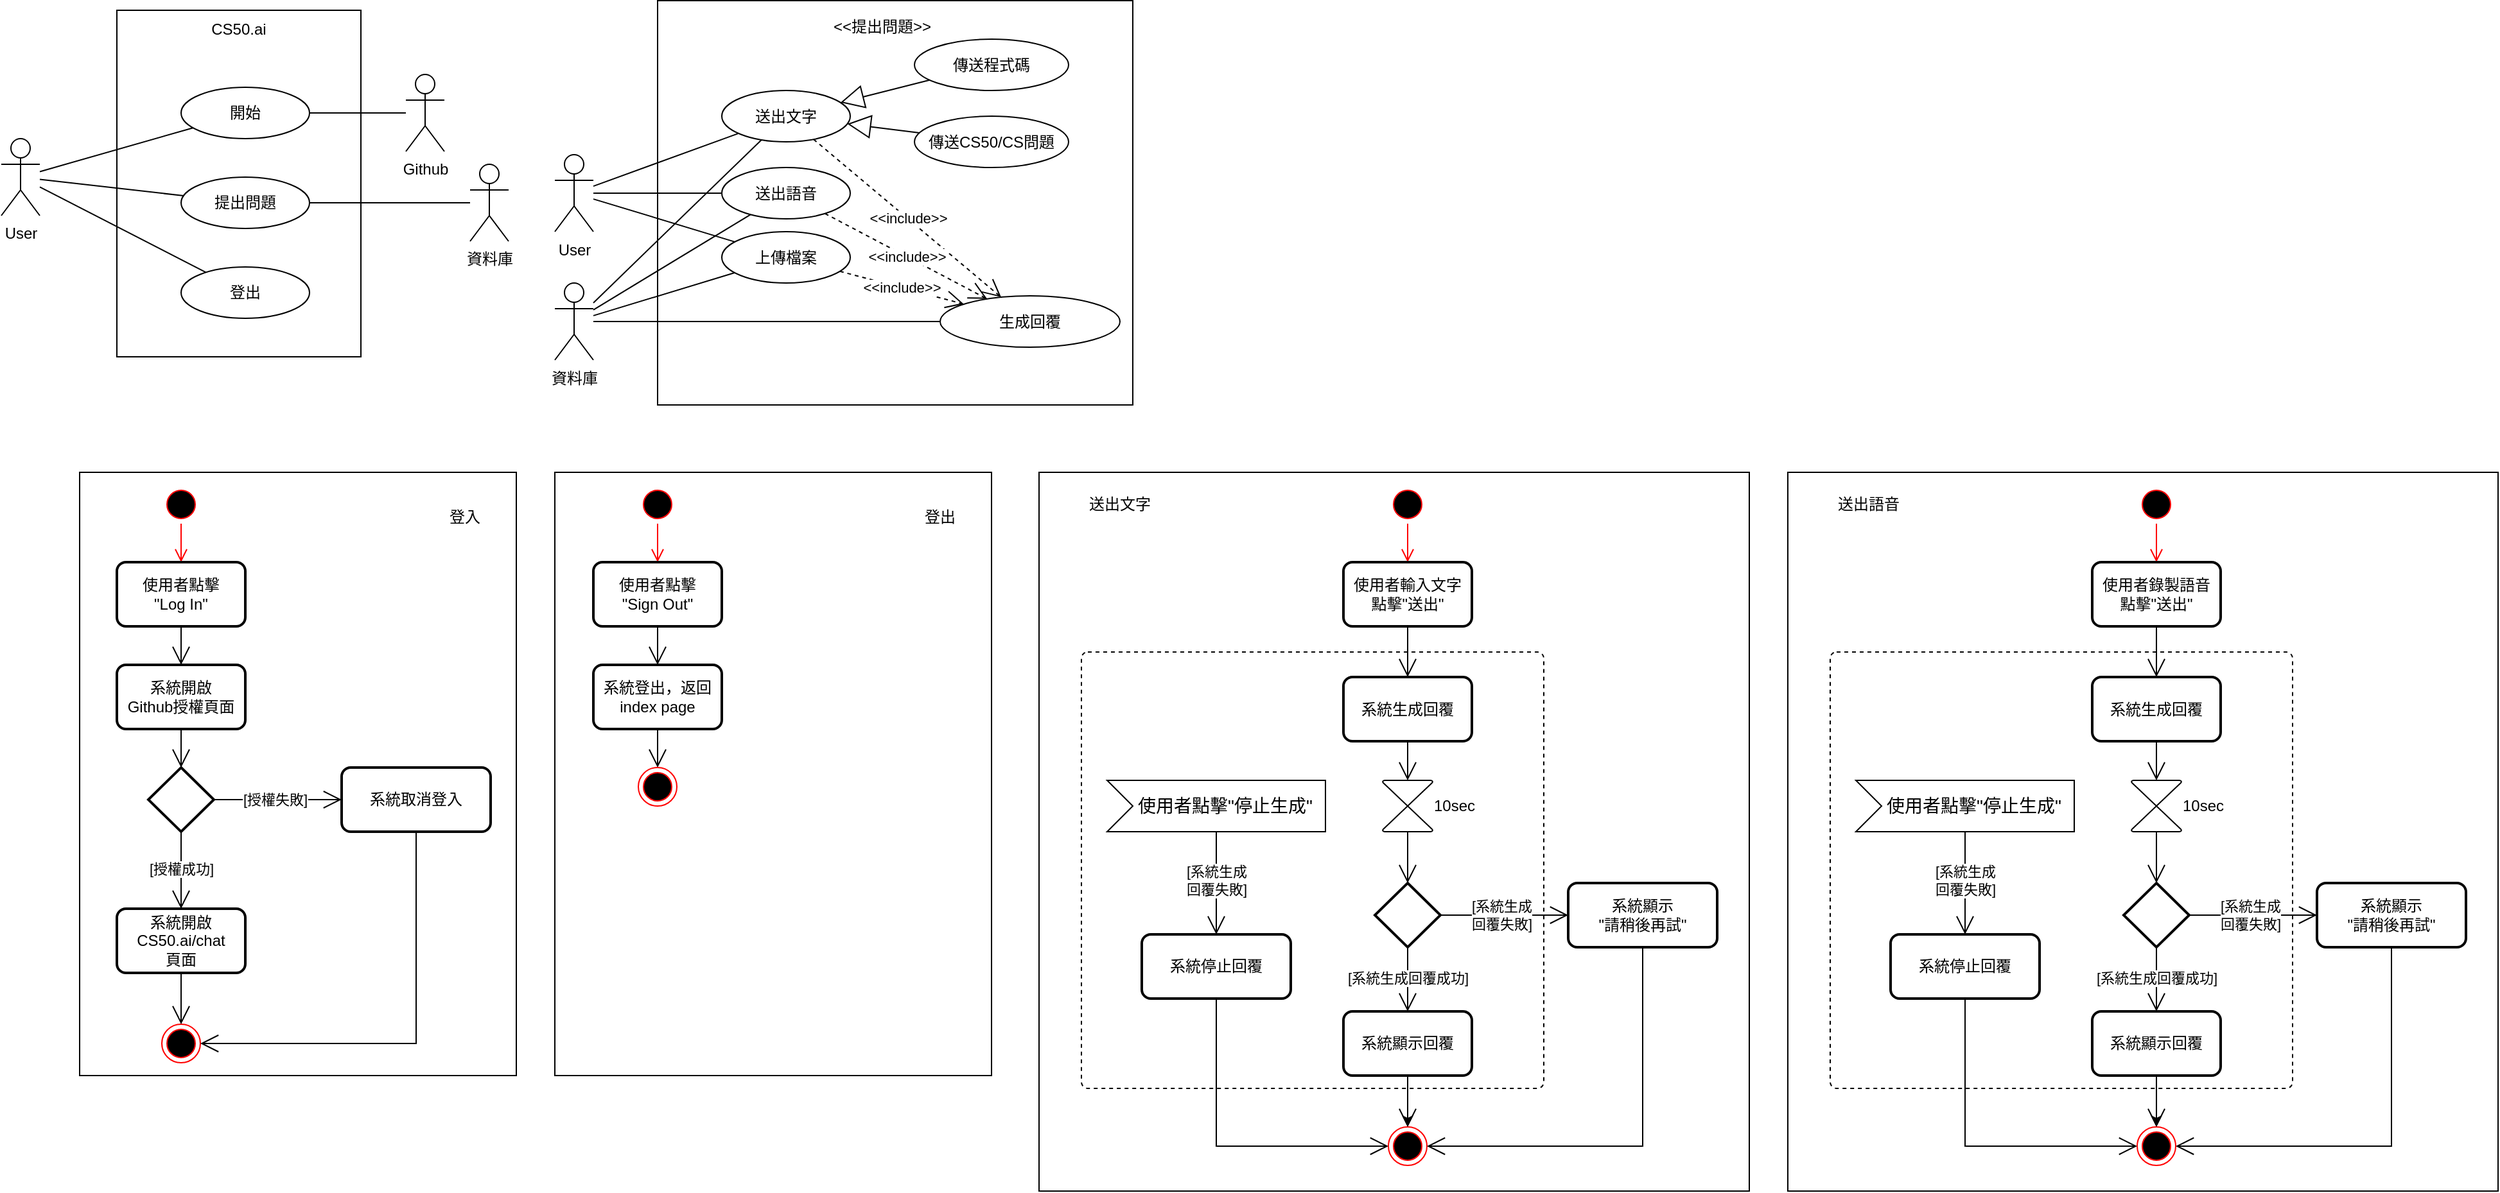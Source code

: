 <mxfile version="22.0.4" type="github">
  <diagram name="第 1 页" id="ECU1dcljr8OWgzyjqa00">
    <mxGraphModel dx="1433" dy="593" grid="1" gridSize="10" guides="1" tooltips="1" connect="1" arrows="1" fold="1" page="1" pageScale="1" pageWidth="827" pageHeight="1169" math="0" shadow="0">
      <root>
        <mxCell id="0" />
        <mxCell id="1" parent="0" />
        <mxCell id="Grxb-lrWiW7wxGSLLTz9-132" value="" style="rounded=0;whiteSpace=wrap;html=1;shadow=0;" vertex="1" parent="1">
          <mxGeometry x="827" y="400" width="553" height="560" as="geometry" />
        </mxCell>
        <mxCell id="Grxb-lrWiW7wxGSLLTz9-131" value="" style="html=1;align=center;verticalAlign=top;rounded=1;absoluteArcSize=1;arcSize=10;dashed=1;whiteSpace=wrap;" vertex="1" parent="1">
          <mxGeometry x="860" y="540" width="360" height="340" as="geometry" />
        </mxCell>
        <mxCell id="Grxb-lrWiW7wxGSLLTz9-94" value="" style="rounded=0;whiteSpace=wrap;html=1;shadow=0;" vertex="1" parent="1">
          <mxGeometry x="450" y="400" width="340" height="470" as="geometry" />
        </mxCell>
        <mxCell id="Grxb-lrWiW7wxGSLLTz9-93" value="" style="rounded=0;whiteSpace=wrap;html=1;" vertex="1" parent="1">
          <mxGeometry x="80" y="400" width="340" height="470" as="geometry" />
        </mxCell>
        <mxCell id="Grxb-lrWiW7wxGSLLTz9-46" value="" style="rounded=0;whiteSpace=wrap;html=1;" vertex="1" parent="1">
          <mxGeometry x="530" y="32.5" width="370" height="315" as="geometry" />
        </mxCell>
        <mxCell id="Grxb-lrWiW7wxGSLLTz9-44" value="" style="rounded=0;whiteSpace=wrap;html=1;" vertex="1" parent="1">
          <mxGeometry x="109" y="40" width="190" height="270" as="geometry" />
        </mxCell>
        <mxCell id="Grxb-lrWiW7wxGSLLTz9-1" value="User" style="shape=umlActor;verticalLabelPosition=bottom;verticalAlign=top;html=1;outlineConnect=0;" vertex="1" parent="1">
          <mxGeometry x="19" y="140" width="30" height="60" as="geometry" />
        </mxCell>
        <mxCell id="Grxb-lrWiW7wxGSLLTz9-2" value="送出語音" style="ellipse;whiteSpace=wrap;html=1;" vertex="1" parent="1">
          <mxGeometry x="580" y="162.5" width="100" height="40" as="geometry" />
        </mxCell>
        <mxCell id="Grxb-lrWiW7wxGSLLTz9-4" value="送出文字" style="ellipse;whiteSpace=wrap;html=1;" vertex="1" parent="1">
          <mxGeometry x="580" y="102.5" width="100" height="40" as="geometry" />
        </mxCell>
        <mxCell id="Grxb-lrWiW7wxGSLLTz9-5" value="傳送程式碼" style="ellipse;whiteSpace=wrap;html=1;" vertex="1" parent="1">
          <mxGeometry x="730" y="62.5" width="120" height="40" as="geometry" />
        </mxCell>
        <mxCell id="Grxb-lrWiW7wxGSLLTz9-6" value="傳送CS50/CS問題" style="ellipse;whiteSpace=wrap;html=1;" vertex="1" parent="1">
          <mxGeometry x="730" y="122.5" width="120" height="40" as="geometry" />
        </mxCell>
        <mxCell id="Grxb-lrWiW7wxGSLLTz9-7" value="開始" style="ellipse;whiteSpace=wrap;html=1;" vertex="1" parent="1">
          <mxGeometry x="159" y="100" width="100" height="40" as="geometry" />
        </mxCell>
        <mxCell id="Grxb-lrWiW7wxGSLLTz9-8" value="登出" style="ellipse;whiteSpace=wrap;html=1;" vertex="1" parent="1">
          <mxGeometry x="159" y="240" width="100" height="40" as="geometry" />
        </mxCell>
        <mxCell id="Grxb-lrWiW7wxGSLLTz9-10" value="" style="endArrow=none;html=1;rounded=0;" edge="1" parent="1" source="Grxb-lrWiW7wxGSLLTz9-33" target="Grxb-lrWiW7wxGSLLTz9-4">
          <mxGeometry width="50" height="50" relative="1" as="geometry">
            <mxPoint x="800" y="-77.5" as="sourcePoint" />
            <mxPoint x="850" y="-127.5" as="targetPoint" />
          </mxGeometry>
        </mxCell>
        <mxCell id="Grxb-lrWiW7wxGSLLTz9-11" value="" style="endArrow=none;html=1;rounded=0;" edge="1" parent="1" source="Grxb-lrWiW7wxGSLLTz9-33" target="Grxb-lrWiW7wxGSLLTz9-2">
          <mxGeometry width="50" height="50" relative="1" as="geometry">
            <mxPoint x="800" y="-77.5" as="sourcePoint" />
            <mxPoint x="850" y="-127.5" as="targetPoint" />
          </mxGeometry>
        </mxCell>
        <mxCell id="Grxb-lrWiW7wxGSLLTz9-12" value="" style="endArrow=none;html=1;rounded=0;" edge="1" parent="1" source="Grxb-lrWiW7wxGSLLTz9-33" target="Grxb-lrWiW7wxGSLLTz9-3">
          <mxGeometry width="50" height="50" relative="1" as="geometry">
            <mxPoint x="480" y="-104.5" as="sourcePoint" />
            <mxPoint x="590" y="-152.5" as="targetPoint" />
          </mxGeometry>
        </mxCell>
        <mxCell id="Grxb-lrWiW7wxGSLLTz9-13" value="" style="endArrow=none;html=1;rounded=0;" edge="1" parent="1" source="Grxb-lrWiW7wxGSLLTz9-1" target="Grxb-lrWiW7wxGSLLTz9-7">
          <mxGeometry width="50" height="50" relative="1" as="geometry">
            <mxPoint x="44" y="240" as="sourcePoint" />
            <mxPoint x="153" y="240" as="targetPoint" />
          </mxGeometry>
        </mxCell>
        <mxCell id="Grxb-lrWiW7wxGSLLTz9-14" value="" style="endArrow=none;html=1;rounded=0;" edge="1" parent="1" source="Grxb-lrWiW7wxGSLLTz9-1" target="Grxb-lrWiW7wxGSLLTz9-8">
          <mxGeometry width="50" height="50" relative="1" as="geometry">
            <mxPoint x="59" y="246" as="sourcePoint" />
            <mxPoint x="167" y="286" as="targetPoint" />
          </mxGeometry>
        </mxCell>
        <mxCell id="Grxb-lrWiW7wxGSLLTz9-20" value="資料庫" style="shape=umlActor;verticalLabelPosition=bottom;verticalAlign=top;html=1;" vertex="1" parent="1">
          <mxGeometry x="450" y="252.5" width="30" height="60" as="geometry" />
        </mxCell>
        <mxCell id="Grxb-lrWiW7wxGSLLTz9-21" value="生成回覆" style="ellipse;whiteSpace=wrap;html=1;" vertex="1" parent="1">
          <mxGeometry x="750" y="262.5" width="140" height="40" as="geometry" />
        </mxCell>
        <mxCell id="Grxb-lrWiW7wxGSLLTz9-22" value="&amp;lt;&amp;lt;include&amp;gt;&amp;gt;" style="endArrow=open;endSize=12;dashed=1;html=1;rounded=0;" edge="1" parent="1" source="Grxb-lrWiW7wxGSLLTz9-4" target="Grxb-lrWiW7wxGSLLTz9-21">
          <mxGeometry width="160" relative="1" as="geometry">
            <mxPoint x="660" y="-97.5" as="sourcePoint" />
            <mxPoint x="820" y="-97.5" as="targetPoint" />
          </mxGeometry>
        </mxCell>
        <mxCell id="Grxb-lrWiW7wxGSLLTz9-23" value="&amp;lt;&amp;lt;include&amp;gt;&amp;gt;" style="endArrow=open;endSize=12;dashed=1;html=1;rounded=0;" edge="1" parent="1" source="Grxb-lrWiW7wxGSLLTz9-2" target="Grxb-lrWiW7wxGSLLTz9-21">
          <mxGeometry width="160" relative="1" as="geometry">
            <mxPoint x="660" y="-193.5" as="sourcePoint" />
            <mxPoint x="859" y="-113.5" as="targetPoint" />
          </mxGeometry>
        </mxCell>
        <mxCell id="Grxb-lrWiW7wxGSLLTz9-24" value="&amp;lt;&amp;lt;include&amp;gt;&amp;gt;" style="endArrow=open;endSize=12;dashed=1;html=1;rounded=0;" edge="1" parent="1" source="Grxb-lrWiW7wxGSLLTz9-3" target="Grxb-lrWiW7wxGSLLTz9-21">
          <mxGeometry width="160" relative="1" as="geometry">
            <mxPoint x="672" y="-122.5" as="sourcePoint" />
            <mxPoint x="835" y="-104.5" as="targetPoint" />
          </mxGeometry>
        </mxCell>
        <mxCell id="Grxb-lrWiW7wxGSLLTz9-25" value="" style="endArrow=none;html=1;rounded=0;" edge="1" parent="1" source="Grxb-lrWiW7wxGSLLTz9-3" target="Grxb-lrWiW7wxGSLLTz9-20">
          <mxGeometry width="50" height="50" relative="1" as="geometry">
            <mxPoint x="480" y="-107.5" as="sourcePoint" />
            <mxPoint x="599" y="-190.5" as="targetPoint" />
          </mxGeometry>
        </mxCell>
        <mxCell id="Grxb-lrWiW7wxGSLLTz9-28" value="" style="endArrow=none;html=1;rounded=0;" edge="1" parent="1" source="Grxb-lrWiW7wxGSLLTz9-2" target="Grxb-lrWiW7wxGSLLTz9-20">
          <mxGeometry width="50" height="50" relative="1" as="geometry">
            <mxPoint x="666" y="-196.5" as="sourcePoint" />
            <mxPoint x="1020" y="-101.5" as="targetPoint" />
          </mxGeometry>
        </mxCell>
        <mxCell id="Grxb-lrWiW7wxGSLLTz9-29" value="" style="endArrow=none;html=1;rounded=0;" edge="1" parent="1" source="Grxb-lrWiW7wxGSLLTz9-20" target="Grxb-lrWiW7wxGSLLTz9-21">
          <mxGeometry width="50" height="50" relative="1" as="geometry">
            <mxPoint x="673" y="-123.5" as="sourcePoint" />
            <mxPoint x="800" y="302.5" as="targetPoint" />
          </mxGeometry>
        </mxCell>
        <mxCell id="Grxb-lrWiW7wxGSLLTz9-31" value="Github" style="shape=umlActor;verticalLabelPosition=bottom;verticalAlign=top;html=1;" vertex="1" parent="1">
          <mxGeometry x="334" y="90" width="30" height="60" as="geometry" />
        </mxCell>
        <mxCell id="Grxb-lrWiW7wxGSLLTz9-32" value="" style="endArrow=none;html=1;rounded=0;" edge="1" parent="1" source="Grxb-lrWiW7wxGSLLTz9-31" target="Grxb-lrWiW7wxGSLLTz9-7">
          <mxGeometry width="50" height="50" relative="1" as="geometry">
            <mxPoint x="59" y="225" as="sourcePoint" />
            <mxPoint x="200" y="88" as="targetPoint" />
          </mxGeometry>
        </mxCell>
        <mxCell id="Grxb-lrWiW7wxGSLLTz9-33" value="User" style="shape=umlActor;verticalLabelPosition=bottom;verticalAlign=top;html=1;outlineConnect=0;" vertex="1" parent="1">
          <mxGeometry x="450" y="152.5" width="30" height="60" as="geometry" />
        </mxCell>
        <mxCell id="Grxb-lrWiW7wxGSLLTz9-3" value="上傳檔案" style="ellipse;whiteSpace=wrap;html=1;" vertex="1" parent="1">
          <mxGeometry x="580" y="212.5" width="100" height="40" as="geometry" />
        </mxCell>
        <mxCell id="Grxb-lrWiW7wxGSLLTz9-37" value="" style="endArrow=none;html=1;rounded=0;" edge="1" parent="1" source="Grxb-lrWiW7wxGSLLTz9-4" target="Grxb-lrWiW7wxGSLLTz9-20">
          <mxGeometry width="50" height="50" relative="1" as="geometry">
            <mxPoint x="591" y="210.5" as="sourcePoint" />
            <mxPoint x="490" y="308.5" as="targetPoint" />
          </mxGeometry>
        </mxCell>
        <mxCell id="Grxb-lrWiW7wxGSLLTz9-39" value="提出問題" style="ellipse;whiteSpace=wrap;html=1;" vertex="1" parent="1">
          <mxGeometry x="159" y="170" width="100" height="40" as="geometry" />
        </mxCell>
        <mxCell id="Grxb-lrWiW7wxGSLLTz9-40" value="" style="endArrow=none;html=1;rounded=0;" edge="1" parent="1" source="Grxb-lrWiW7wxGSLLTz9-1" target="Grxb-lrWiW7wxGSLLTz9-39">
          <mxGeometry width="50" height="50" relative="1" as="geometry">
            <mxPoint x="59" y="176" as="sourcePoint" />
            <mxPoint x="178" y="142" as="targetPoint" />
          </mxGeometry>
        </mxCell>
        <mxCell id="Grxb-lrWiW7wxGSLLTz9-41" value="資料庫" style="shape=umlActor;verticalLabelPosition=bottom;verticalAlign=top;html=1;" vertex="1" parent="1">
          <mxGeometry x="384" y="160" width="30" height="60" as="geometry" />
        </mxCell>
        <mxCell id="Grxb-lrWiW7wxGSLLTz9-42" value="" style="endArrow=none;html=1;rounded=0;" edge="1" parent="1" source="Grxb-lrWiW7wxGSLLTz9-41" target="Grxb-lrWiW7wxGSLLTz9-39">
          <mxGeometry width="50" height="50" relative="1" as="geometry">
            <mxPoint x="439" y="130" as="sourcePoint" />
            <mxPoint x="269" y="130" as="targetPoint" />
          </mxGeometry>
        </mxCell>
        <mxCell id="Grxb-lrWiW7wxGSLLTz9-45" value="CS50.ai" style="text;html=1;strokeColor=none;fillColor=none;align=center;verticalAlign=middle;whiteSpace=wrap;rounded=0;" vertex="1" parent="1">
          <mxGeometry x="174" y="40" width="60" height="30" as="geometry" />
        </mxCell>
        <mxCell id="Grxb-lrWiW7wxGSLLTz9-47" value="&amp;lt;&amp;lt;提出問題&amp;gt;&amp;gt;" style="text;html=1;strokeColor=none;fillColor=none;align=center;verticalAlign=middle;whiteSpace=wrap;rounded=0;" vertex="1" parent="1">
          <mxGeometry x="655" y="37.5" width="100" height="30" as="geometry" />
        </mxCell>
        <mxCell id="Grxb-lrWiW7wxGSLLTz9-50" value="" style="ellipse;html=1;shape=startState;fillColor=#000000;strokeColor=#ff0000;" vertex="1" parent="1">
          <mxGeometry x="144" y="410" width="30" height="30" as="geometry" />
        </mxCell>
        <mxCell id="Grxb-lrWiW7wxGSLLTz9-51" value="" style="edgeStyle=orthogonalEdgeStyle;html=1;verticalAlign=bottom;endArrow=open;endSize=8;strokeColor=#ff0000;rounded=0;" edge="1" source="Grxb-lrWiW7wxGSLLTz9-50" parent="1" target="Grxb-lrWiW7wxGSLLTz9-52">
          <mxGeometry relative="1" as="geometry">
            <mxPoint x="159" y="470" as="targetPoint" />
          </mxGeometry>
        </mxCell>
        <mxCell id="Grxb-lrWiW7wxGSLLTz9-52" value="使用者點擊&lt;br&gt;&quot;Log In&quot;" style="rounded=1;whiteSpace=wrap;html=1;absoluteArcSize=1;arcSize=14;strokeWidth=2;" vertex="1" parent="1">
          <mxGeometry x="109" y="470" width="100" height="50" as="geometry" />
        </mxCell>
        <mxCell id="Grxb-lrWiW7wxGSLLTz9-53" value="" style="endArrow=open;endFill=1;endSize=12;html=1;rounded=0;" edge="1" parent="1" source="Grxb-lrWiW7wxGSLLTz9-52" target="Grxb-lrWiW7wxGSLLTz9-54">
          <mxGeometry width="160" relative="1" as="geometry">
            <mxPoint x="600" y="450" as="sourcePoint" />
            <mxPoint x="760" y="450" as="targetPoint" />
          </mxGeometry>
        </mxCell>
        <mxCell id="Grxb-lrWiW7wxGSLLTz9-54" value="系統開啟&lt;br&gt;Github授權頁面" style="rounded=1;whiteSpace=wrap;html=1;absoluteArcSize=1;arcSize=14;strokeWidth=2;" vertex="1" parent="1">
          <mxGeometry x="109" y="550" width="100" height="50" as="geometry" />
        </mxCell>
        <mxCell id="Grxb-lrWiW7wxGSLLTz9-55" value="" style="endArrow=open;endFill=1;endSize=12;html=1;rounded=0;" edge="1" parent="1" target="Grxb-lrWiW7wxGSLLTz9-57" source="Grxb-lrWiW7wxGSLLTz9-54">
          <mxGeometry width="160" relative="1" as="geometry">
            <mxPoint x="159" y="600" as="sourcePoint" />
            <mxPoint x="159" y="630" as="targetPoint" />
          </mxGeometry>
        </mxCell>
        <mxCell id="Grxb-lrWiW7wxGSLLTz9-57" value="" style="strokeWidth=2;html=1;shape=mxgraph.flowchart.decision;whiteSpace=wrap;" vertex="1" parent="1">
          <mxGeometry x="133.5" y="630" width="51" height="50" as="geometry" />
        </mxCell>
        <mxCell id="Grxb-lrWiW7wxGSLLTz9-60" value="系統開啟CS50.ai/chat&lt;br&gt;頁面" style="rounded=1;whiteSpace=wrap;html=1;absoluteArcSize=1;arcSize=14;strokeWidth=2;" vertex="1" parent="1">
          <mxGeometry x="109" y="740" width="100" height="50" as="geometry" />
        </mxCell>
        <mxCell id="Grxb-lrWiW7wxGSLLTz9-61" value="" style="endArrow=open;endFill=1;endSize=12;html=1;rounded=0;" edge="1" parent="1" source="Grxb-lrWiW7wxGSLLTz9-57" target="Grxb-lrWiW7wxGSLLTz9-60">
          <mxGeometry width="160" relative="1" as="geometry">
            <mxPoint x="160" y="660" as="sourcePoint" />
            <mxPoint x="169" y="640" as="targetPoint" />
          </mxGeometry>
        </mxCell>
        <mxCell id="Grxb-lrWiW7wxGSLLTz9-62" value="[授權成功]" style="edgeLabel;html=1;align=center;verticalAlign=middle;resizable=0;points=[];" vertex="1" connectable="0" parent="Grxb-lrWiW7wxGSLLTz9-61">
          <mxGeometry x="-0.05" relative="1" as="geometry">
            <mxPoint as="offset" />
          </mxGeometry>
        </mxCell>
        <mxCell id="Grxb-lrWiW7wxGSLLTz9-63" value="系統取消登入" style="rounded=1;whiteSpace=wrap;html=1;absoluteArcSize=1;arcSize=14;strokeWidth=2;" vertex="1" parent="1">
          <mxGeometry x="284" y="630" width="116" height="50" as="geometry" />
        </mxCell>
        <mxCell id="Grxb-lrWiW7wxGSLLTz9-64" value="" style="endArrow=open;endFill=1;endSize=12;html=1;rounded=0;" edge="1" parent="1" target="Grxb-lrWiW7wxGSLLTz9-63" source="Grxb-lrWiW7wxGSLLTz9-57">
          <mxGeometry width="160" relative="1" as="geometry">
            <mxPoint x="320" y="570" as="sourcePoint" />
            <mxPoint x="330" y="530" as="targetPoint" />
          </mxGeometry>
        </mxCell>
        <mxCell id="Grxb-lrWiW7wxGSLLTz9-65" value="[授權失敗]" style="edgeLabel;html=1;align=center;verticalAlign=middle;resizable=0;points=[];" vertex="1" connectable="0" parent="Grxb-lrWiW7wxGSLLTz9-64">
          <mxGeometry x="-0.05" relative="1" as="geometry">
            <mxPoint as="offset" />
          </mxGeometry>
        </mxCell>
        <mxCell id="Grxb-lrWiW7wxGSLLTz9-68" value="" style="ellipse;html=1;shape=endState;fillColor=#000000;strokeColor=#ff0000;" vertex="1" parent="1">
          <mxGeometry x="144" y="830" width="30" height="30" as="geometry" />
        </mxCell>
        <mxCell id="Grxb-lrWiW7wxGSLLTz9-69" value="" style="endArrow=open;endFill=1;endSize=12;html=1;rounded=0;" edge="1" parent="1" source="Grxb-lrWiW7wxGSLLTz9-60" target="Grxb-lrWiW7wxGSLLTz9-68">
          <mxGeometry width="160" relative="1" as="geometry">
            <mxPoint x="169" y="610" as="sourcePoint" />
            <mxPoint x="169" y="640" as="targetPoint" />
          </mxGeometry>
        </mxCell>
        <mxCell id="Grxb-lrWiW7wxGSLLTz9-76" value="" style="endArrow=open;endFill=1;endSize=12;html=1;rounded=0;" edge="1" parent="1" source="Grxb-lrWiW7wxGSLLTz9-63" target="Grxb-lrWiW7wxGSLLTz9-68">
          <mxGeometry width="160" relative="1" as="geometry">
            <mxPoint x="169" y="610" as="sourcePoint" />
            <mxPoint x="169" y="640" as="targetPoint" />
            <Array as="points">
              <mxPoint x="342" y="845" />
            </Array>
          </mxGeometry>
        </mxCell>
        <mxCell id="Grxb-lrWiW7wxGSLLTz9-77" value="" style="ellipse;html=1;shape=startState;fillColor=#000000;strokeColor=#ff0000;" vertex="1" parent="1">
          <mxGeometry x="515" y="410" width="30" height="30" as="geometry" />
        </mxCell>
        <mxCell id="Grxb-lrWiW7wxGSLLTz9-78" value="" style="edgeStyle=orthogonalEdgeStyle;html=1;verticalAlign=bottom;endArrow=open;endSize=8;strokeColor=#ff0000;rounded=0;" edge="1" parent="1" source="Grxb-lrWiW7wxGSLLTz9-77" target="Grxb-lrWiW7wxGSLLTz9-79">
          <mxGeometry relative="1" as="geometry">
            <mxPoint x="530" y="470" as="targetPoint" />
          </mxGeometry>
        </mxCell>
        <mxCell id="Grxb-lrWiW7wxGSLLTz9-79" value="使用者點擊&lt;br&gt;&quot;Sign Out&quot;" style="rounded=1;whiteSpace=wrap;html=1;absoluteArcSize=1;arcSize=14;strokeWidth=2;" vertex="1" parent="1">
          <mxGeometry x="480" y="470" width="100" height="50" as="geometry" />
        </mxCell>
        <mxCell id="Grxb-lrWiW7wxGSLLTz9-80" value="" style="endArrow=open;endFill=1;endSize=12;html=1;rounded=0;" edge="1" parent="1" source="Grxb-lrWiW7wxGSLLTz9-79" target="Grxb-lrWiW7wxGSLLTz9-81">
          <mxGeometry width="160" relative="1" as="geometry">
            <mxPoint x="971" y="450" as="sourcePoint" />
            <mxPoint x="1131" y="450" as="targetPoint" />
          </mxGeometry>
        </mxCell>
        <mxCell id="Grxb-lrWiW7wxGSLLTz9-81" value="系統登出，返回index page" style="rounded=1;whiteSpace=wrap;html=1;absoluteArcSize=1;arcSize=14;strokeWidth=2;" vertex="1" parent="1">
          <mxGeometry x="480" y="550" width="100" height="50" as="geometry" />
        </mxCell>
        <mxCell id="Grxb-lrWiW7wxGSLLTz9-82" value="" style="endArrow=open;endFill=1;endSize=12;html=1;rounded=0;" edge="1" parent="1" source="Grxb-lrWiW7wxGSLLTz9-81">
          <mxGeometry width="160" relative="1" as="geometry">
            <mxPoint x="530" y="600" as="sourcePoint" />
            <mxPoint x="530" y="630" as="targetPoint" />
          </mxGeometry>
        </mxCell>
        <mxCell id="Grxb-lrWiW7wxGSLLTz9-90" value="" style="ellipse;html=1;shape=endState;fillColor=#000000;strokeColor=#ff0000;" vertex="1" parent="1">
          <mxGeometry x="515" y="630" width="30" height="30" as="geometry" />
        </mxCell>
        <mxCell id="Grxb-lrWiW7wxGSLLTz9-95" value="登出" style="text;html=1;strokeColor=none;fillColor=none;align=center;verticalAlign=middle;whiteSpace=wrap;rounded=0;" vertex="1" parent="1">
          <mxGeometry x="720" y="420" width="60" height="30" as="geometry" />
        </mxCell>
        <mxCell id="Grxb-lrWiW7wxGSLLTz9-96" value="登入" style="text;html=1;strokeColor=none;fillColor=none;align=center;verticalAlign=middle;whiteSpace=wrap;rounded=0;" vertex="1" parent="1">
          <mxGeometry x="350" y="420" width="60" height="30" as="geometry" />
        </mxCell>
        <mxCell id="Grxb-lrWiW7wxGSLLTz9-98" value="" style="ellipse;html=1;shape=startState;fillColor=#000000;strokeColor=#ff0000;" vertex="1" parent="1">
          <mxGeometry x="1099" y="410" width="30" height="30" as="geometry" />
        </mxCell>
        <mxCell id="Grxb-lrWiW7wxGSLLTz9-99" value="" style="edgeStyle=orthogonalEdgeStyle;html=1;verticalAlign=bottom;endArrow=open;endSize=8;strokeColor=#ff0000;rounded=0;" edge="1" parent="1" source="Grxb-lrWiW7wxGSLLTz9-98" target="Grxb-lrWiW7wxGSLLTz9-100">
          <mxGeometry relative="1" as="geometry">
            <mxPoint x="1114" y="470" as="targetPoint" />
          </mxGeometry>
        </mxCell>
        <mxCell id="Grxb-lrWiW7wxGSLLTz9-100" value="使用者輸入文字&lt;br&gt;點擊&quot;送出&quot;" style="rounded=1;whiteSpace=wrap;html=1;absoluteArcSize=1;arcSize=14;strokeWidth=2;" vertex="1" parent="1">
          <mxGeometry x="1064" y="470" width="100" height="50" as="geometry" />
        </mxCell>
        <mxCell id="Grxb-lrWiW7wxGSLLTz9-117" value="" style="edgeStyle=orthogonalEdgeStyle;rounded=0;orthogonalLoop=1;jettySize=auto;html=1;" edge="1" parent="1" source="Grxb-lrWiW7wxGSLLTz9-102" target="Grxb-lrWiW7wxGSLLTz9-111">
          <mxGeometry relative="1" as="geometry" />
        </mxCell>
        <mxCell id="Grxb-lrWiW7wxGSLLTz9-102" value="系統顯示回覆" style="rounded=1;whiteSpace=wrap;html=1;absoluteArcSize=1;arcSize=14;strokeWidth=2;" vertex="1" parent="1">
          <mxGeometry x="1064" y="820" width="100" height="50" as="geometry" />
        </mxCell>
        <mxCell id="Grxb-lrWiW7wxGSLLTz9-103" value="" style="endArrow=open;endFill=1;endSize=12;html=1;rounded=0;" edge="1" parent="1" source="Grxb-lrWiW7wxGSLLTz9-125" target="Grxb-lrWiW7wxGSLLTz9-104">
          <mxGeometry width="160" relative="1" as="geometry">
            <mxPoint x="1114" y="580" as="sourcePoint" />
            <mxPoint x="1114" y="690" as="targetPoint" />
          </mxGeometry>
        </mxCell>
        <mxCell id="Grxb-lrWiW7wxGSLLTz9-104" value="" style="strokeWidth=2;html=1;shape=mxgraph.flowchart.decision;whiteSpace=wrap;" vertex="1" parent="1">
          <mxGeometry x="1088.5" y="720" width="51" height="50" as="geometry" />
        </mxCell>
        <mxCell id="Grxb-lrWiW7wxGSLLTz9-106" value="" style="endArrow=open;endFill=1;endSize=12;html=1;rounded=0;" edge="1" parent="1" source="Grxb-lrWiW7wxGSLLTz9-104" target="Grxb-lrWiW7wxGSLLTz9-102">
          <mxGeometry width="160" relative="1" as="geometry">
            <mxPoint x="1115" y="800" as="sourcePoint" />
            <mxPoint x="1114" y="880" as="targetPoint" />
          </mxGeometry>
        </mxCell>
        <mxCell id="Grxb-lrWiW7wxGSLLTz9-107" value="[系統生成回覆成功]" style="edgeLabel;html=1;align=center;verticalAlign=middle;resizable=0;points=[];" vertex="1" connectable="0" parent="Grxb-lrWiW7wxGSLLTz9-106">
          <mxGeometry x="-0.05" relative="1" as="geometry">
            <mxPoint as="offset" />
          </mxGeometry>
        </mxCell>
        <mxCell id="Grxb-lrWiW7wxGSLLTz9-108" value="系統顯示&lt;br&gt;&quot;請稍後再試&quot;" style="rounded=1;whiteSpace=wrap;html=1;absoluteArcSize=1;arcSize=14;strokeWidth=2;" vertex="1" parent="1">
          <mxGeometry x="1239" y="720" width="116" height="50" as="geometry" />
        </mxCell>
        <mxCell id="Grxb-lrWiW7wxGSLLTz9-109" value="" style="endArrow=open;endFill=1;endSize=12;html=1;rounded=0;" edge="1" parent="1" source="Grxb-lrWiW7wxGSLLTz9-104" target="Grxb-lrWiW7wxGSLLTz9-108">
          <mxGeometry width="160" relative="1" as="geometry">
            <mxPoint x="1275" y="710" as="sourcePoint" />
            <mxPoint x="1285" y="670" as="targetPoint" />
          </mxGeometry>
        </mxCell>
        <mxCell id="Grxb-lrWiW7wxGSLLTz9-110" value="[系統生成&lt;br&gt;回覆失敗]" style="edgeLabel;html=1;align=center;verticalAlign=middle;resizable=0;points=[];" vertex="1" connectable="0" parent="Grxb-lrWiW7wxGSLLTz9-109">
          <mxGeometry x="-0.05" relative="1" as="geometry">
            <mxPoint as="offset" />
          </mxGeometry>
        </mxCell>
        <mxCell id="Grxb-lrWiW7wxGSLLTz9-111" value="" style="ellipse;html=1;shape=endState;fillColor=#000000;strokeColor=#ff0000;" vertex="1" parent="1">
          <mxGeometry x="1099" y="910" width="30" height="30" as="geometry" />
        </mxCell>
        <mxCell id="Grxb-lrWiW7wxGSLLTz9-112" value="" style="endArrow=open;endFill=1;endSize=12;html=1;rounded=0;" edge="1" parent="1" source="Grxb-lrWiW7wxGSLLTz9-102" target="Grxb-lrWiW7wxGSLLTz9-111">
          <mxGeometry width="160" relative="1" as="geometry">
            <mxPoint x="1114" y="870" as="sourcePoint" />
            <mxPoint x="1124" y="720" as="targetPoint" />
          </mxGeometry>
        </mxCell>
        <mxCell id="Grxb-lrWiW7wxGSLLTz9-113" value="" style="endArrow=open;endFill=1;endSize=12;html=1;rounded=0;" edge="1" parent="1" source="Grxb-lrWiW7wxGSLLTz9-108" target="Grxb-lrWiW7wxGSLLTz9-111">
          <mxGeometry width="160" relative="1" as="geometry">
            <mxPoint x="1124" y="690" as="sourcePoint" />
            <mxPoint x="1124" y="720" as="targetPoint" />
            <Array as="points">
              <mxPoint x="1297" y="925" />
            </Array>
          </mxGeometry>
        </mxCell>
        <mxCell id="Grxb-lrWiW7wxGSLLTz9-114" value="送出文字" style="text;html=1;strokeColor=none;fillColor=none;align=center;verticalAlign=middle;whiteSpace=wrap;rounded=0;" vertex="1" parent="1">
          <mxGeometry x="860" y="410" width="60" height="30" as="geometry" />
        </mxCell>
        <mxCell id="Grxb-lrWiW7wxGSLLTz9-115" value="" style="endArrow=block;endSize=16;endFill=0;html=1;rounded=0;" edge="1" parent="1" source="Grxb-lrWiW7wxGSLLTz9-5" target="Grxb-lrWiW7wxGSLLTz9-4">
          <mxGeometry width="160" relative="1" as="geometry">
            <mxPoint x="600" y="270" as="sourcePoint" />
            <mxPoint x="760" y="270" as="targetPoint" />
          </mxGeometry>
        </mxCell>
        <mxCell id="Grxb-lrWiW7wxGSLLTz9-116" value="" style="endArrow=block;endSize=16;endFill=0;html=1;rounded=0;" edge="1" parent="1" source="Grxb-lrWiW7wxGSLLTz9-6" target="Grxb-lrWiW7wxGSLLTz9-4">
          <mxGeometry width="160" relative="1" as="geometry">
            <mxPoint x="752" y="104" as="sourcePoint" />
            <mxPoint x="682" y="122" as="targetPoint" />
          </mxGeometry>
        </mxCell>
        <mxCell id="Grxb-lrWiW7wxGSLLTz9-118" value="系統停止回覆" style="rounded=1;whiteSpace=wrap;html=1;absoluteArcSize=1;arcSize=14;strokeWidth=2;" vertex="1" parent="1">
          <mxGeometry x="907" y="760" width="116" height="50" as="geometry" />
        </mxCell>
        <mxCell id="Grxb-lrWiW7wxGSLLTz9-119" value="" style="endArrow=open;endFill=1;endSize=12;html=1;rounded=0;" edge="1" parent="1" target="Grxb-lrWiW7wxGSLLTz9-118" source="Grxb-lrWiW7wxGSLLTz9-129">
          <mxGeometry width="160" relative="1" as="geometry">
            <mxPoint x="1071" y="715" as="sourcePoint" />
            <mxPoint x="1010" y="725" as="targetPoint" />
          </mxGeometry>
        </mxCell>
        <mxCell id="Grxb-lrWiW7wxGSLLTz9-120" value="[系統生成&lt;br&gt;回覆失敗]" style="edgeLabel;html=1;align=center;verticalAlign=middle;resizable=0;points=[];" vertex="1" connectable="0" parent="Grxb-lrWiW7wxGSLLTz9-119">
          <mxGeometry x="-0.05" relative="1" as="geometry">
            <mxPoint as="offset" />
          </mxGeometry>
        </mxCell>
        <mxCell id="Grxb-lrWiW7wxGSLLTz9-121" value="系統生成回覆" style="rounded=1;whiteSpace=wrap;html=1;absoluteArcSize=1;arcSize=14;strokeWidth=2;" vertex="1" parent="1">
          <mxGeometry x="1064" y="559.5" width="100" height="50" as="geometry" />
        </mxCell>
        <mxCell id="Grxb-lrWiW7wxGSLLTz9-122" value="" style="endArrow=open;endFill=1;endSize=12;html=1;rounded=0;" edge="1" parent="1" source="Grxb-lrWiW7wxGSLLTz9-100" target="Grxb-lrWiW7wxGSLLTz9-121">
          <mxGeometry width="160" relative="1" as="geometry">
            <mxPoint x="1124" y="595" as="sourcePoint" />
            <mxPoint x="1124" y="630" as="targetPoint" />
          </mxGeometry>
        </mxCell>
        <mxCell id="Grxb-lrWiW7wxGSLLTz9-126" value="" style="endArrow=open;endFill=1;endSize=12;html=1;rounded=0;" edge="1" parent="1" source="Grxb-lrWiW7wxGSLLTz9-121" target="Grxb-lrWiW7wxGSLLTz9-125">
          <mxGeometry width="160" relative="1" as="geometry">
            <mxPoint x="1114" y="610" as="sourcePoint" />
            <mxPoint x="1114" y="720" as="targetPoint" />
          </mxGeometry>
        </mxCell>
        <mxCell id="Grxb-lrWiW7wxGSLLTz9-125" value="" style="verticalLabelPosition=bottom;verticalAlign=top;html=1;shape=mxgraph.flowchart.collate;" vertex="1" parent="1">
          <mxGeometry x="1094.5" y="640" width="39" height="40" as="geometry" />
        </mxCell>
        <mxCell id="Grxb-lrWiW7wxGSLLTz9-127" value="10sec" style="text;html=1;align=center;verticalAlign=middle;resizable=0;points=[];autosize=1;strokeColor=none;fillColor=none;" vertex="1" parent="1">
          <mxGeometry x="1120" y="645" width="60" height="30" as="geometry" />
        </mxCell>
        <mxCell id="Grxb-lrWiW7wxGSLLTz9-129" value="使用者點擊&quot;停止生成&quot;" style="html=1;shape=mxgraph.infographic.ribbonSimple;notch1=20;notch2=0;align=center;verticalAlign=middle;fontSize=14;fontStyle=0;fillColor=#FFFFFF;flipH=0;spacingRight=0;spacingLeft=14;whiteSpace=wrap;" vertex="1" parent="1">
          <mxGeometry x="880" y="640" width="170" height="40" as="geometry" />
        </mxCell>
        <mxCell id="Grxb-lrWiW7wxGSLLTz9-130" value="" style="endArrow=open;endFill=1;endSize=12;html=1;rounded=0;entryX=0;entryY=0.5;entryDx=0;entryDy=0;" edge="1" parent="1" source="Grxb-lrWiW7wxGSLLTz9-118" target="Grxb-lrWiW7wxGSLLTz9-111">
          <mxGeometry width="160" relative="1" as="geometry">
            <mxPoint x="1307" y="780" as="sourcePoint" />
            <mxPoint x="1120" y="920" as="targetPoint" />
            <Array as="points">
              <mxPoint x="965" y="925" />
            </Array>
          </mxGeometry>
        </mxCell>
        <mxCell id="Grxb-lrWiW7wxGSLLTz9-133" value="" style="rounded=0;whiteSpace=wrap;html=1;shadow=0;" vertex="1" parent="1">
          <mxGeometry x="1410" y="400" width="553" height="560" as="geometry" />
        </mxCell>
        <mxCell id="Grxb-lrWiW7wxGSLLTz9-134" value="" style="html=1;align=center;verticalAlign=top;rounded=1;absoluteArcSize=1;arcSize=10;dashed=1;whiteSpace=wrap;" vertex="1" parent="1">
          <mxGeometry x="1443" y="540" width="360" height="340" as="geometry" />
        </mxCell>
        <mxCell id="Grxb-lrWiW7wxGSLLTz9-135" value="" style="ellipse;html=1;shape=startState;fillColor=#000000;strokeColor=#ff0000;" vertex="1" parent="1">
          <mxGeometry x="1682" y="410" width="30" height="30" as="geometry" />
        </mxCell>
        <mxCell id="Grxb-lrWiW7wxGSLLTz9-136" value="" style="edgeStyle=orthogonalEdgeStyle;html=1;verticalAlign=bottom;endArrow=open;endSize=8;strokeColor=#ff0000;rounded=0;" edge="1" parent="1" source="Grxb-lrWiW7wxGSLLTz9-135" target="Grxb-lrWiW7wxGSLLTz9-137">
          <mxGeometry relative="1" as="geometry">
            <mxPoint x="1697" y="470" as="targetPoint" />
          </mxGeometry>
        </mxCell>
        <mxCell id="Grxb-lrWiW7wxGSLLTz9-137" value="使用者錄製語音&lt;br&gt;點擊&quot;送出&quot;" style="rounded=1;whiteSpace=wrap;html=1;absoluteArcSize=1;arcSize=14;strokeWidth=2;" vertex="1" parent="1">
          <mxGeometry x="1647" y="470" width="100" height="50" as="geometry" />
        </mxCell>
        <mxCell id="Grxb-lrWiW7wxGSLLTz9-138" value="" style="edgeStyle=orthogonalEdgeStyle;rounded=0;orthogonalLoop=1;jettySize=auto;html=1;" edge="1" parent="1" source="Grxb-lrWiW7wxGSLLTz9-139" target="Grxb-lrWiW7wxGSLLTz9-147">
          <mxGeometry relative="1" as="geometry" />
        </mxCell>
        <mxCell id="Grxb-lrWiW7wxGSLLTz9-139" value="系統顯示回覆" style="rounded=1;whiteSpace=wrap;html=1;absoluteArcSize=1;arcSize=14;strokeWidth=2;" vertex="1" parent="1">
          <mxGeometry x="1647" y="820" width="100" height="50" as="geometry" />
        </mxCell>
        <mxCell id="Grxb-lrWiW7wxGSLLTz9-140" value="" style="endArrow=open;endFill=1;endSize=12;html=1;rounded=0;" edge="1" parent="1" source="Grxb-lrWiW7wxGSLLTz9-157" target="Grxb-lrWiW7wxGSLLTz9-141">
          <mxGeometry width="160" relative="1" as="geometry">
            <mxPoint x="1697" y="580" as="sourcePoint" />
            <mxPoint x="1697" y="690" as="targetPoint" />
          </mxGeometry>
        </mxCell>
        <mxCell id="Grxb-lrWiW7wxGSLLTz9-141" value="" style="strokeWidth=2;html=1;shape=mxgraph.flowchart.decision;whiteSpace=wrap;" vertex="1" parent="1">
          <mxGeometry x="1671.5" y="720" width="51" height="50" as="geometry" />
        </mxCell>
        <mxCell id="Grxb-lrWiW7wxGSLLTz9-142" value="" style="endArrow=open;endFill=1;endSize=12;html=1;rounded=0;" edge="1" parent="1" source="Grxb-lrWiW7wxGSLLTz9-141" target="Grxb-lrWiW7wxGSLLTz9-139">
          <mxGeometry width="160" relative="1" as="geometry">
            <mxPoint x="1698" y="800" as="sourcePoint" />
            <mxPoint x="1697" y="880" as="targetPoint" />
          </mxGeometry>
        </mxCell>
        <mxCell id="Grxb-lrWiW7wxGSLLTz9-143" value="[系統生成回覆成功]" style="edgeLabel;html=1;align=center;verticalAlign=middle;resizable=0;points=[];" vertex="1" connectable="0" parent="Grxb-lrWiW7wxGSLLTz9-142">
          <mxGeometry x="-0.05" relative="1" as="geometry">
            <mxPoint as="offset" />
          </mxGeometry>
        </mxCell>
        <mxCell id="Grxb-lrWiW7wxGSLLTz9-144" value="系統顯示&lt;br&gt;&quot;請稍後再試&quot;" style="rounded=1;whiteSpace=wrap;html=1;absoluteArcSize=1;arcSize=14;strokeWidth=2;" vertex="1" parent="1">
          <mxGeometry x="1822" y="720" width="116" height="50" as="geometry" />
        </mxCell>
        <mxCell id="Grxb-lrWiW7wxGSLLTz9-145" value="" style="endArrow=open;endFill=1;endSize=12;html=1;rounded=0;" edge="1" parent="1" source="Grxb-lrWiW7wxGSLLTz9-141" target="Grxb-lrWiW7wxGSLLTz9-144">
          <mxGeometry width="160" relative="1" as="geometry">
            <mxPoint x="1858" y="710" as="sourcePoint" />
            <mxPoint x="1868" y="670" as="targetPoint" />
          </mxGeometry>
        </mxCell>
        <mxCell id="Grxb-lrWiW7wxGSLLTz9-146" value="[系統生成&lt;br&gt;回覆失敗]" style="edgeLabel;html=1;align=center;verticalAlign=middle;resizable=0;points=[];" vertex="1" connectable="0" parent="Grxb-lrWiW7wxGSLLTz9-145">
          <mxGeometry x="-0.05" relative="1" as="geometry">
            <mxPoint as="offset" />
          </mxGeometry>
        </mxCell>
        <mxCell id="Grxb-lrWiW7wxGSLLTz9-147" value="" style="ellipse;html=1;shape=endState;fillColor=#000000;strokeColor=#ff0000;" vertex="1" parent="1">
          <mxGeometry x="1682" y="910" width="30" height="30" as="geometry" />
        </mxCell>
        <mxCell id="Grxb-lrWiW7wxGSLLTz9-148" value="" style="endArrow=open;endFill=1;endSize=12;html=1;rounded=0;" edge="1" parent="1" source="Grxb-lrWiW7wxGSLLTz9-139" target="Grxb-lrWiW7wxGSLLTz9-147">
          <mxGeometry width="160" relative="1" as="geometry">
            <mxPoint x="1697" y="870" as="sourcePoint" />
            <mxPoint x="1707" y="720" as="targetPoint" />
          </mxGeometry>
        </mxCell>
        <mxCell id="Grxb-lrWiW7wxGSLLTz9-149" value="" style="endArrow=open;endFill=1;endSize=12;html=1;rounded=0;" edge="1" parent="1" source="Grxb-lrWiW7wxGSLLTz9-144" target="Grxb-lrWiW7wxGSLLTz9-147">
          <mxGeometry width="160" relative="1" as="geometry">
            <mxPoint x="1707" y="690" as="sourcePoint" />
            <mxPoint x="1707" y="720" as="targetPoint" />
            <Array as="points">
              <mxPoint x="1880" y="925" />
            </Array>
          </mxGeometry>
        </mxCell>
        <mxCell id="Grxb-lrWiW7wxGSLLTz9-150" value="送出語音" style="text;html=1;strokeColor=none;fillColor=none;align=center;verticalAlign=middle;whiteSpace=wrap;rounded=0;" vertex="1" parent="1">
          <mxGeometry x="1443" y="410" width="60" height="30" as="geometry" />
        </mxCell>
        <mxCell id="Grxb-lrWiW7wxGSLLTz9-151" value="系統停止回覆" style="rounded=1;whiteSpace=wrap;html=1;absoluteArcSize=1;arcSize=14;strokeWidth=2;" vertex="1" parent="1">
          <mxGeometry x="1490" y="760" width="116" height="50" as="geometry" />
        </mxCell>
        <mxCell id="Grxb-lrWiW7wxGSLLTz9-152" value="" style="endArrow=open;endFill=1;endSize=12;html=1;rounded=0;" edge="1" parent="1" source="Grxb-lrWiW7wxGSLLTz9-159" target="Grxb-lrWiW7wxGSLLTz9-151">
          <mxGeometry width="160" relative="1" as="geometry">
            <mxPoint x="1654" y="715" as="sourcePoint" />
            <mxPoint x="1593" y="725" as="targetPoint" />
          </mxGeometry>
        </mxCell>
        <mxCell id="Grxb-lrWiW7wxGSLLTz9-153" value="[系統生成&lt;br&gt;回覆失敗]" style="edgeLabel;html=1;align=center;verticalAlign=middle;resizable=0;points=[];" vertex="1" connectable="0" parent="Grxb-lrWiW7wxGSLLTz9-152">
          <mxGeometry x="-0.05" relative="1" as="geometry">
            <mxPoint as="offset" />
          </mxGeometry>
        </mxCell>
        <mxCell id="Grxb-lrWiW7wxGSLLTz9-154" value="系統生成回覆" style="rounded=1;whiteSpace=wrap;html=1;absoluteArcSize=1;arcSize=14;strokeWidth=2;" vertex="1" parent="1">
          <mxGeometry x="1647" y="559.5" width="100" height="50" as="geometry" />
        </mxCell>
        <mxCell id="Grxb-lrWiW7wxGSLLTz9-155" value="" style="endArrow=open;endFill=1;endSize=12;html=1;rounded=0;" edge="1" parent="1" source="Grxb-lrWiW7wxGSLLTz9-137" target="Grxb-lrWiW7wxGSLLTz9-154">
          <mxGeometry width="160" relative="1" as="geometry">
            <mxPoint x="1707" y="595" as="sourcePoint" />
            <mxPoint x="1707" y="630" as="targetPoint" />
          </mxGeometry>
        </mxCell>
        <mxCell id="Grxb-lrWiW7wxGSLLTz9-156" value="" style="endArrow=open;endFill=1;endSize=12;html=1;rounded=0;" edge="1" parent="1" source="Grxb-lrWiW7wxGSLLTz9-154" target="Grxb-lrWiW7wxGSLLTz9-157">
          <mxGeometry width="160" relative="1" as="geometry">
            <mxPoint x="1697" y="610" as="sourcePoint" />
            <mxPoint x="1697" y="720" as="targetPoint" />
          </mxGeometry>
        </mxCell>
        <mxCell id="Grxb-lrWiW7wxGSLLTz9-157" value="" style="verticalLabelPosition=bottom;verticalAlign=top;html=1;shape=mxgraph.flowchart.collate;" vertex="1" parent="1">
          <mxGeometry x="1677.5" y="640" width="39" height="40" as="geometry" />
        </mxCell>
        <mxCell id="Grxb-lrWiW7wxGSLLTz9-158" value="10sec" style="text;html=1;align=center;verticalAlign=middle;resizable=0;points=[];autosize=1;strokeColor=none;fillColor=none;" vertex="1" parent="1">
          <mxGeometry x="1703" y="645" width="60" height="30" as="geometry" />
        </mxCell>
        <mxCell id="Grxb-lrWiW7wxGSLLTz9-159" value="使用者點擊&quot;停止生成&quot;" style="html=1;shape=mxgraph.infographic.ribbonSimple;notch1=20;notch2=0;align=center;verticalAlign=middle;fontSize=14;fontStyle=0;fillColor=#FFFFFF;flipH=0;spacingRight=0;spacingLeft=14;whiteSpace=wrap;" vertex="1" parent="1">
          <mxGeometry x="1463" y="640" width="170" height="40" as="geometry" />
        </mxCell>
        <mxCell id="Grxb-lrWiW7wxGSLLTz9-160" value="" style="endArrow=open;endFill=1;endSize=12;html=1;rounded=0;entryX=0;entryY=0.5;entryDx=0;entryDy=0;" edge="1" parent="1" source="Grxb-lrWiW7wxGSLLTz9-151" target="Grxb-lrWiW7wxGSLLTz9-147">
          <mxGeometry width="160" relative="1" as="geometry">
            <mxPoint x="1890" y="780" as="sourcePoint" />
            <mxPoint x="1703" y="920" as="targetPoint" />
            <Array as="points">
              <mxPoint x="1548" y="925" />
            </Array>
          </mxGeometry>
        </mxCell>
      </root>
    </mxGraphModel>
  </diagram>
</mxfile>
